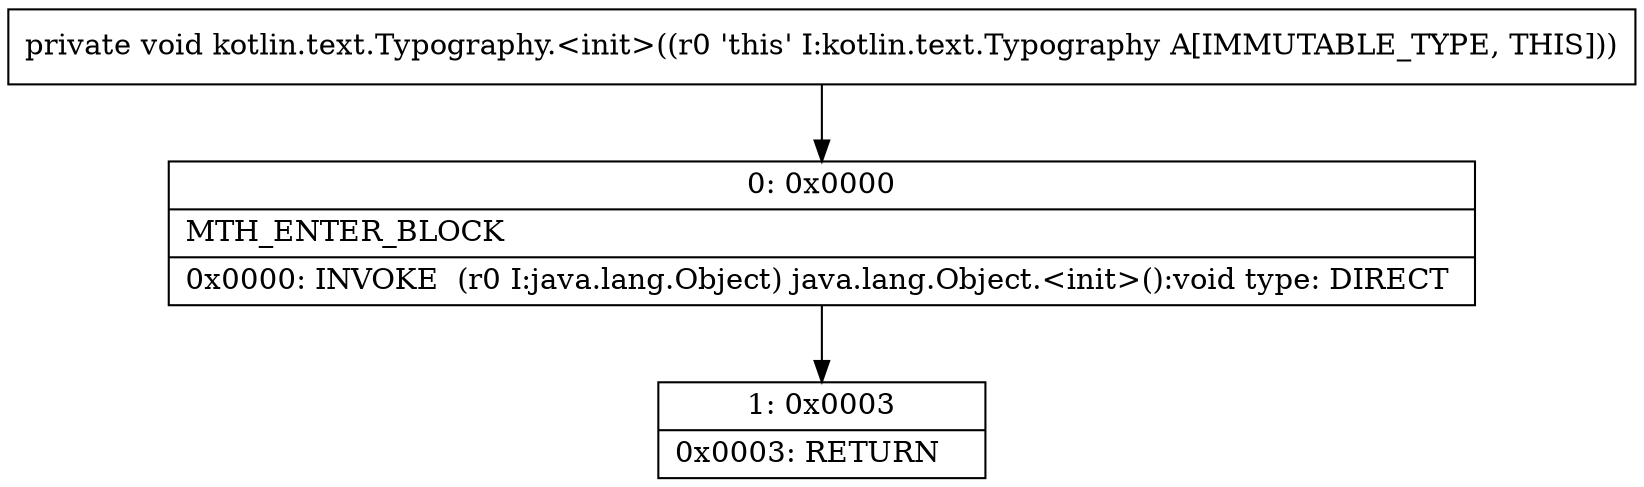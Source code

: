 digraph "CFG forkotlin.text.Typography.\<init\>()V" {
Node_0 [shape=record,label="{0\:\ 0x0000|MTH_ENTER_BLOCK\l|0x0000: INVOKE  (r0 I:java.lang.Object) java.lang.Object.\<init\>():void type: DIRECT \l}"];
Node_1 [shape=record,label="{1\:\ 0x0003|0x0003: RETURN   \l}"];
MethodNode[shape=record,label="{private void kotlin.text.Typography.\<init\>((r0 'this' I:kotlin.text.Typography A[IMMUTABLE_TYPE, THIS])) }"];
MethodNode -> Node_0;
Node_0 -> Node_1;
}

